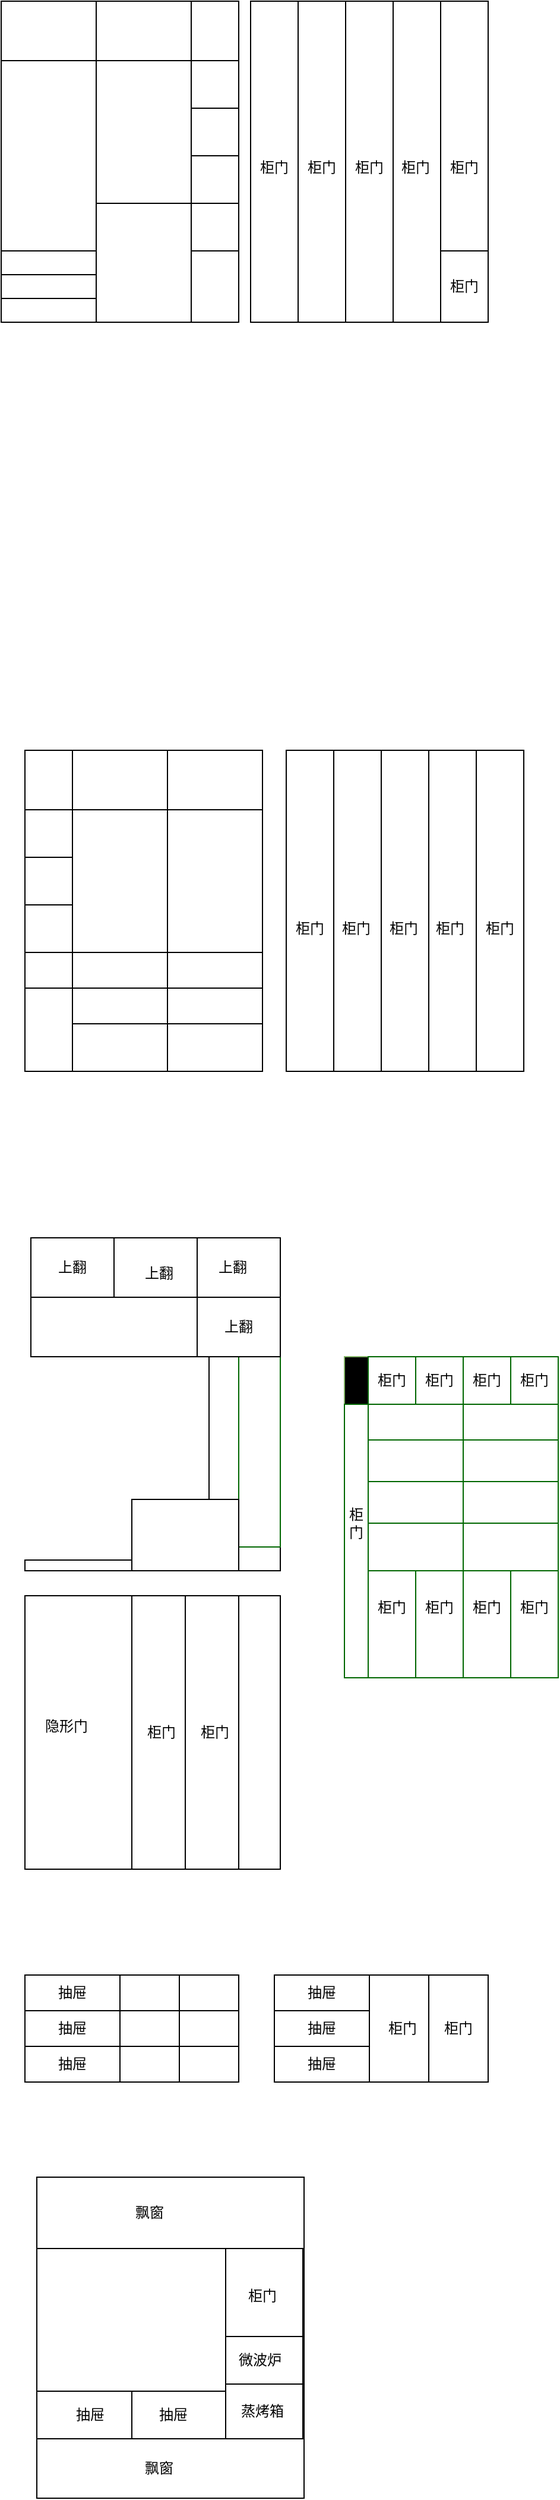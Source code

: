 <mxfile version="21.7.2" type="github">
  <diagram id="jiTWO1YmL6XulRGC9YT3" name="第 1 页">
    <mxGraphModel dx="1331" dy="788" grid="1" gridSize="10" guides="1" tooltips="1" connect="1" arrows="1" fold="1" page="1" pageScale="1" pageWidth="827" pageHeight="1169" math="0" shadow="0">
      <root>
        <mxCell id="0" />
        <mxCell id="1" parent="0" />
        <mxCell id="bLET4j2twnsAtOnIxXIQ-1" value="" style="rounded=0;whiteSpace=wrap;html=1;" parent="1" vertex="1">
          <mxGeometry x="130" y="50" width="80" height="270" as="geometry" />
        </mxCell>
        <mxCell id="bLET4j2twnsAtOnIxXIQ-2" value="" style="rounded=0;whiteSpace=wrap;html=1;" parent="1" vertex="1">
          <mxGeometry x="210" y="50" width="80" height="270" as="geometry" />
        </mxCell>
        <mxCell id="bLET4j2twnsAtOnIxXIQ-4" value="" style="rounded=0;whiteSpace=wrap;html=1;" parent="1" vertex="1">
          <mxGeometry x="290" y="50" width="40" height="270" as="geometry" />
        </mxCell>
        <mxCell id="bLET4j2twnsAtOnIxXIQ-5" value="" style="rounded=0;whiteSpace=wrap;html=1;" parent="1" vertex="1">
          <mxGeometry x="130" y="50" width="80" height="50" as="geometry" />
        </mxCell>
        <mxCell id="bLET4j2twnsAtOnIxXIQ-6" value="" style="rounded=0;whiteSpace=wrap;html=1;" parent="1" vertex="1">
          <mxGeometry x="210" y="50" width="80" height="50" as="geometry" />
        </mxCell>
        <mxCell id="bLET4j2twnsAtOnIxXIQ-7" value="" style="rounded=0;whiteSpace=wrap;html=1;" parent="1" vertex="1">
          <mxGeometry x="290" y="50" width="40" height="50" as="geometry" />
        </mxCell>
        <mxCell id="bLET4j2twnsAtOnIxXIQ-9" value="" style="rounded=0;whiteSpace=wrap;html=1;" parent="1" vertex="1">
          <mxGeometry x="130" y="300" width="80" height="20" as="geometry" />
        </mxCell>
        <mxCell id="bLET4j2twnsAtOnIxXIQ-10" value="" style="rounded=0;whiteSpace=wrap;html=1;" parent="1" vertex="1">
          <mxGeometry x="210" y="220" width="80" height="100" as="geometry" />
        </mxCell>
        <mxCell id="bLET4j2twnsAtOnIxXIQ-11" value="" style="rounded=0;whiteSpace=wrap;html=1;" parent="1" vertex="1">
          <mxGeometry x="130" y="280" width="80" height="20" as="geometry" />
        </mxCell>
        <mxCell id="bLET4j2twnsAtOnIxXIQ-12" value="" style="rounded=0;whiteSpace=wrap;html=1;" parent="1" vertex="1">
          <mxGeometry x="130" y="260" width="80" height="20" as="geometry" />
        </mxCell>
        <mxCell id="bLET4j2twnsAtOnIxXIQ-13" value="" style="rounded=0;whiteSpace=wrap;html=1;" parent="1" vertex="1">
          <mxGeometry x="290" y="260" width="40" height="60" as="geometry" />
        </mxCell>
        <mxCell id="bLET4j2twnsAtOnIxXIQ-14" value="" style="rounded=0;whiteSpace=wrap;html=1;" parent="1" vertex="1">
          <mxGeometry x="290" y="220" width="40" height="40" as="geometry" />
        </mxCell>
        <mxCell id="bLET4j2twnsAtOnIxXIQ-15" value="" style="rounded=0;whiteSpace=wrap;html=1;" parent="1" vertex="1">
          <mxGeometry x="290" y="180" width="40" height="40" as="geometry" />
        </mxCell>
        <mxCell id="bLET4j2twnsAtOnIxXIQ-16" value="" style="rounded=0;whiteSpace=wrap;html=1;" parent="1" vertex="1">
          <mxGeometry x="290" y="140" width="40" height="40" as="geometry" />
        </mxCell>
        <mxCell id="bLET4j2twnsAtOnIxXIQ-17" value="" style="rounded=0;whiteSpace=wrap;html=1;" parent="1" vertex="1">
          <mxGeometry x="290" y="100" width="40" height="40" as="geometry" />
        </mxCell>
        <mxCell id="bLET4j2twnsAtOnIxXIQ-18" value="" style="rounded=0;whiteSpace=wrap;html=1;" parent="1" vertex="1">
          <mxGeometry x="340" y="50" width="80" height="270" as="geometry" />
        </mxCell>
        <mxCell id="bLET4j2twnsAtOnIxXIQ-19" value="" style="rounded=0;whiteSpace=wrap;html=1;" parent="1" vertex="1">
          <mxGeometry x="420" y="50" width="80" height="270" as="geometry" />
        </mxCell>
        <mxCell id="bLET4j2twnsAtOnIxXIQ-20" value="" style="rounded=0;whiteSpace=wrap;html=1;" parent="1" vertex="1">
          <mxGeometry x="500" y="50" width="40" height="270" as="geometry" />
        </mxCell>
        <mxCell id="bLET4j2twnsAtOnIxXIQ-28" value="" style="rounded=0;whiteSpace=wrap;html=1;" parent="1" vertex="1">
          <mxGeometry x="500" y="260" width="40" height="60" as="geometry" />
        </mxCell>
        <mxCell id="bLET4j2twnsAtOnIxXIQ-33" value="" style="rounded=0;whiteSpace=wrap;html=1;" parent="1" vertex="1">
          <mxGeometry x="340" y="50" width="40" height="270" as="geometry" />
        </mxCell>
        <mxCell id="bLET4j2twnsAtOnIxXIQ-34" value="" style="rounded=0;whiteSpace=wrap;html=1;" parent="1" vertex="1">
          <mxGeometry x="420" y="50" width="40" height="270" as="geometry" />
        </mxCell>
        <mxCell id="bLET4j2twnsAtOnIxXIQ-37" value="" style="rounded=0;whiteSpace=wrap;html=1;" parent="1" vertex="1">
          <mxGeometry x="370" y="680" width="80" height="270" as="geometry" />
        </mxCell>
        <mxCell id="bLET4j2twnsAtOnIxXIQ-38" value="" style="rounded=0;whiteSpace=wrap;html=1;" parent="1" vertex="1">
          <mxGeometry x="450" y="680" width="80" height="270" as="geometry" />
        </mxCell>
        <mxCell id="bLET4j2twnsAtOnIxXIQ-39" value="" style="rounded=0;whiteSpace=wrap;html=1;" parent="1" vertex="1">
          <mxGeometry x="530" y="680" width="40" height="270" as="geometry" />
        </mxCell>
        <mxCell id="bLET4j2twnsAtOnIxXIQ-41" value="" style="rounded=0;whiteSpace=wrap;html=1;" parent="1" vertex="1">
          <mxGeometry x="370" y="680" width="40" height="270" as="geometry" />
        </mxCell>
        <mxCell id="bLET4j2twnsAtOnIxXIQ-42" value="" style="rounded=0;whiteSpace=wrap;html=1;" parent="1" vertex="1">
          <mxGeometry x="450" y="680" width="40" height="270" as="geometry" />
        </mxCell>
        <mxCell id="bLET4j2twnsAtOnIxXIQ-43" value="" style="rounded=0;whiteSpace=wrap;html=1;" parent="1" vertex="1">
          <mxGeometry x="190" y="680" width="80" height="270" as="geometry" />
        </mxCell>
        <mxCell id="bLET4j2twnsAtOnIxXIQ-44" value="" style="rounded=0;whiteSpace=wrap;html=1;" parent="1" vertex="1">
          <mxGeometry x="270" y="680" width="80" height="270" as="geometry" />
        </mxCell>
        <mxCell id="bLET4j2twnsAtOnIxXIQ-45" value="" style="rounded=0;whiteSpace=wrap;html=1;" parent="1" vertex="1">
          <mxGeometry x="150" y="680" width="40" height="270" as="geometry" />
        </mxCell>
        <mxCell id="bLET4j2twnsAtOnIxXIQ-49" value="" style="rounded=0;whiteSpace=wrap;html=1;" parent="1" vertex="1">
          <mxGeometry x="270" y="680" width="80" height="50" as="geometry" />
        </mxCell>
        <mxCell id="bLET4j2twnsAtOnIxXIQ-50" value="" style="rounded=0;whiteSpace=wrap;html=1;" parent="1" vertex="1">
          <mxGeometry x="190" y="680" width="80" height="50" as="geometry" />
        </mxCell>
        <mxCell id="bLET4j2twnsAtOnIxXIQ-51" value="" style="rounded=0;whiteSpace=wrap;html=1;" parent="1" vertex="1">
          <mxGeometry x="150" y="680" width="40" height="50" as="geometry" />
        </mxCell>
        <mxCell id="bLET4j2twnsAtOnIxXIQ-52" value="" style="rounded=0;whiteSpace=wrap;html=1;" parent="1" vertex="1">
          <mxGeometry x="150" y="880" width="40" height="70" as="geometry" />
        </mxCell>
        <mxCell id="bLET4j2twnsAtOnIxXIQ-53" value="" style="rounded=0;whiteSpace=wrap;html=1;" parent="1" vertex="1">
          <mxGeometry x="150" y="850" width="40" height="30" as="geometry" />
        </mxCell>
        <mxCell id="bLET4j2twnsAtOnIxXIQ-54" value="" style="rounded=0;whiteSpace=wrap;html=1;" parent="1" vertex="1">
          <mxGeometry x="150" y="810" width="40" height="40" as="geometry" />
        </mxCell>
        <mxCell id="bLET4j2twnsAtOnIxXIQ-55" value="" style="rounded=0;whiteSpace=wrap;html=1;" parent="1" vertex="1">
          <mxGeometry x="150" y="770" width="40" height="40" as="geometry" />
        </mxCell>
        <mxCell id="bLET4j2twnsAtOnIxXIQ-56" value="" style="rounded=0;whiteSpace=wrap;html=1;" parent="1" vertex="1">
          <mxGeometry x="150" y="730" width="40" height="40" as="geometry" />
        </mxCell>
        <mxCell id="bLET4j2twnsAtOnIxXIQ-59" value="" style="rounded=0;whiteSpace=wrap;html=1;" parent="1" vertex="1">
          <mxGeometry x="190" y="910" width="80" height="40" as="geometry" />
        </mxCell>
        <mxCell id="bLET4j2twnsAtOnIxXIQ-60" value="" style="rounded=0;whiteSpace=wrap;html=1;" parent="1" vertex="1">
          <mxGeometry x="190" y="880" width="80" height="30" as="geometry" />
        </mxCell>
        <mxCell id="bLET4j2twnsAtOnIxXIQ-61" value="" style="rounded=0;whiteSpace=wrap;html=1;" parent="1" vertex="1">
          <mxGeometry x="190" y="850" width="80" height="30" as="geometry" />
        </mxCell>
        <mxCell id="bLET4j2twnsAtOnIxXIQ-62" value="" style="rounded=0;whiteSpace=wrap;html=1;" parent="1" vertex="1">
          <mxGeometry x="270" y="910" width="80" height="40" as="geometry" />
        </mxCell>
        <mxCell id="bLET4j2twnsAtOnIxXIQ-63" value="" style="rounded=0;whiteSpace=wrap;html=1;" parent="1" vertex="1">
          <mxGeometry x="270" y="880" width="80" height="30" as="geometry" />
        </mxCell>
        <mxCell id="bLET4j2twnsAtOnIxXIQ-64" value="" style="rounded=0;whiteSpace=wrap;html=1;" parent="1" vertex="1">
          <mxGeometry x="270" y="850" width="80" height="30" as="geometry" />
        </mxCell>
        <mxCell id="bLET4j2twnsAtOnIxXIQ-66" value="" style="rounded=0;whiteSpace=wrap;html=1;" parent="1" vertex="1">
          <mxGeometry x="305" y="1190" width="60" height="120" as="geometry" />
        </mxCell>
        <mxCell id="bLET4j2twnsAtOnIxXIQ-67" value="" style="rounded=0;whiteSpace=wrap;html=1;" parent="1" vertex="1">
          <mxGeometry x="330" y="1310" width="35" height="40" as="geometry" />
        </mxCell>
        <mxCell id="bLET4j2twnsAtOnIxXIQ-68" value="" style="rounded=0;whiteSpace=wrap;html=1;" parent="1" vertex="1">
          <mxGeometry x="330" y="1350" width="35" height="20" as="geometry" />
        </mxCell>
        <mxCell id="bLET4j2twnsAtOnIxXIQ-69" value="" style="rounded=0;whiteSpace=wrap;html=1;strokeColor=#006600;" parent="1" vertex="1">
          <mxGeometry x="330" y="1190" width="35" height="160" as="geometry" />
        </mxCell>
        <mxCell id="bLET4j2twnsAtOnIxXIQ-70" value="" style="rounded=0;whiteSpace=wrap;html=1;" parent="1" vertex="1">
          <mxGeometry x="240" y="1310" width="90" height="60" as="geometry" />
        </mxCell>
        <mxCell id="bLET4j2twnsAtOnIxXIQ-71" value="" style="rounded=0;whiteSpace=wrap;html=1;" parent="1" vertex="1">
          <mxGeometry x="419" y="1190" width="180" height="270" as="geometry" />
        </mxCell>
        <mxCell id="bLET4j2twnsAtOnIxXIQ-72" value="" style="rounded=0;whiteSpace=wrap;html=1;strokeColor=#82b366;fillColor=#000000;" parent="1" vertex="1">
          <mxGeometry x="419" y="1190" width="20" height="40" as="geometry" />
        </mxCell>
        <mxCell id="bLET4j2twnsAtOnIxXIQ-73" value="" style="rounded=0;whiteSpace=wrap;html=1;strokeColor=#006600;" parent="1" vertex="1">
          <mxGeometry x="419" y="1230" width="20" height="230" as="geometry" />
        </mxCell>
        <mxCell id="bLET4j2twnsAtOnIxXIQ-74" value="" style="rounded=0;whiteSpace=wrap;html=1;strokeColor=#006600;" parent="1" vertex="1">
          <mxGeometry x="439" y="1190" width="40" height="40" as="geometry" />
        </mxCell>
        <mxCell id="bLET4j2twnsAtOnIxXIQ-75" value="" style="rounded=0;whiteSpace=wrap;html=1;strokeColor=#006600;" parent="1" vertex="1">
          <mxGeometry x="479" y="1190" width="40" height="40" as="geometry" />
        </mxCell>
        <mxCell id="bLET4j2twnsAtOnIxXIQ-76" value="" style="rounded=0;whiteSpace=wrap;html=1;strokeColor=#006600;" parent="1" vertex="1">
          <mxGeometry x="519" y="1190" width="40" height="40" as="geometry" />
        </mxCell>
        <mxCell id="bLET4j2twnsAtOnIxXIQ-77" value="" style="rounded=0;whiteSpace=wrap;html=1;strokeColor=#006600;" parent="1" vertex="1">
          <mxGeometry x="559" y="1190" width="40" height="40" as="geometry" />
        </mxCell>
        <mxCell id="bLET4j2twnsAtOnIxXIQ-78" value="" style="rounded=0;whiteSpace=wrap;html=1;strokeColor=#006600;" parent="1" vertex="1">
          <mxGeometry x="439" y="1370" width="160" height="90" as="geometry" />
        </mxCell>
        <mxCell id="bLET4j2twnsAtOnIxXIQ-79" value="" style="rounded=0;whiteSpace=wrap;html=1;strokeColor=#006600;" parent="1" vertex="1">
          <mxGeometry x="439" y="1330" width="80" height="40" as="geometry" />
        </mxCell>
        <mxCell id="bLET4j2twnsAtOnIxXIQ-80" value="" style="rounded=0;whiteSpace=wrap;html=1;strokeColor=#006600;" parent="1" vertex="1">
          <mxGeometry x="519" y="1330" width="80" height="40" as="geometry" />
        </mxCell>
        <mxCell id="bLET4j2twnsAtOnIxXIQ-81" value="" style="rounded=0;whiteSpace=wrap;html=1;strokeColor=#006600;" parent="1" vertex="1">
          <mxGeometry x="439" y="1295" width="80" height="35" as="geometry" />
        </mxCell>
        <mxCell id="bLET4j2twnsAtOnIxXIQ-82" value="" style="rounded=0;whiteSpace=wrap;html=1;strokeColor=#006600;" parent="1" vertex="1">
          <mxGeometry x="519" y="1295" width="80" height="35" as="geometry" />
        </mxCell>
        <mxCell id="bLET4j2twnsAtOnIxXIQ-83" value="" style="rounded=0;whiteSpace=wrap;html=1;strokeColor=#006600;" parent="1" vertex="1">
          <mxGeometry x="439" y="1260" width="80" height="35" as="geometry" />
        </mxCell>
        <mxCell id="bLET4j2twnsAtOnIxXIQ-84" value="" style="rounded=0;whiteSpace=wrap;html=1;strokeColor=#006600;" parent="1" vertex="1">
          <mxGeometry x="519" y="1260" width="80" height="35" as="geometry" />
        </mxCell>
        <mxCell id="bLET4j2twnsAtOnIxXIQ-85" value="" style="rounded=0;whiteSpace=wrap;html=1;strokeColor=#006600;" parent="1" vertex="1">
          <mxGeometry x="439" y="1230" width="80" height="30" as="geometry" />
        </mxCell>
        <mxCell id="bLET4j2twnsAtOnIxXIQ-86" value="" style="rounded=0;whiteSpace=wrap;html=1;strokeColor=#006600;" parent="1" vertex="1">
          <mxGeometry x="519" y="1230" width="80" height="30" as="geometry" />
        </mxCell>
        <mxCell id="bLET4j2twnsAtOnIxXIQ-87" value="" style="rounded=0;whiteSpace=wrap;html=1;strokeColor=#006600;" parent="1" vertex="1">
          <mxGeometry x="439" y="1370" width="40" height="90" as="geometry" />
        </mxCell>
        <mxCell id="bLET4j2twnsAtOnIxXIQ-88" value="" style="rounded=0;whiteSpace=wrap;html=1;strokeColor=#006600;" parent="1" vertex="1">
          <mxGeometry x="479" y="1370" width="40" height="90" as="geometry" />
        </mxCell>
        <mxCell id="bLET4j2twnsAtOnIxXIQ-89" value="" style="rounded=0;whiteSpace=wrap;html=1;strokeColor=#006600;" parent="1" vertex="1">
          <mxGeometry x="519" y="1370" width="40" height="90" as="geometry" />
        </mxCell>
        <mxCell id="bLET4j2twnsAtOnIxXIQ-90" value="" style="rounded=0;whiteSpace=wrap;html=1;strokeColor=#006600;" parent="1" vertex="1">
          <mxGeometry x="559" y="1370" width="40" height="90" as="geometry" />
        </mxCell>
        <mxCell id="bLET4j2twnsAtOnIxXIQ-91" value="柜门" style="text;html=1;strokeColor=none;fillColor=none;align=center;verticalAlign=middle;whiteSpace=wrap;rounded=0;" parent="1" vertex="1">
          <mxGeometry x="439" y="1391" width="40" height="20" as="geometry" />
        </mxCell>
        <mxCell id="bLET4j2twnsAtOnIxXIQ-92" value="柜门" style="text;html=1;strokeColor=none;fillColor=none;align=center;verticalAlign=middle;whiteSpace=wrap;rounded=0;" parent="1" vertex="1">
          <mxGeometry x="479" y="1391" width="40" height="20" as="geometry" />
        </mxCell>
        <mxCell id="bLET4j2twnsAtOnIxXIQ-93" value="柜门" style="text;html=1;strokeColor=none;fillColor=none;align=center;verticalAlign=middle;whiteSpace=wrap;rounded=0;" parent="1" vertex="1">
          <mxGeometry x="519" y="1391" width="40" height="20" as="geometry" />
        </mxCell>
        <mxCell id="bLET4j2twnsAtOnIxXIQ-94" value="柜门" style="text;html=1;strokeColor=none;fillColor=none;align=center;verticalAlign=middle;whiteSpace=wrap;rounded=0;" parent="1" vertex="1">
          <mxGeometry x="559" y="1391" width="40" height="20" as="geometry" />
        </mxCell>
        <mxCell id="bLET4j2twnsAtOnIxXIQ-95" value="柜门" style="text;html=1;strokeColor=none;fillColor=none;align=center;verticalAlign=middle;whiteSpace=wrap;rounded=0;" parent="1" vertex="1">
          <mxGeometry x="439" y="1200" width="40" height="20" as="geometry" />
        </mxCell>
        <mxCell id="bLET4j2twnsAtOnIxXIQ-96" value="柜门" style="text;html=1;strokeColor=none;fillColor=none;align=center;verticalAlign=middle;whiteSpace=wrap;rounded=0;" parent="1" vertex="1">
          <mxGeometry x="479" y="1200" width="40" height="20" as="geometry" />
        </mxCell>
        <mxCell id="bLET4j2twnsAtOnIxXIQ-97" value="柜门" style="text;html=1;strokeColor=none;fillColor=none;align=center;verticalAlign=middle;whiteSpace=wrap;rounded=0;" parent="1" vertex="1">
          <mxGeometry x="519" y="1200" width="40" height="20" as="geometry" />
        </mxCell>
        <mxCell id="bLET4j2twnsAtOnIxXIQ-98" value="柜门" style="text;html=1;strokeColor=none;fillColor=none;align=center;verticalAlign=middle;whiteSpace=wrap;rounded=0;" parent="1" vertex="1">
          <mxGeometry x="559" y="1200" width="40" height="20" as="geometry" />
        </mxCell>
        <mxCell id="bLET4j2twnsAtOnIxXIQ-99" value="柜门" style="text;html=1;strokeColor=none;fillColor=none;align=center;verticalAlign=middle;whiteSpace=wrap;rounded=0;" parent="1" vertex="1">
          <mxGeometry x="419" y="1320" width="20" height="20" as="geometry" />
        </mxCell>
        <mxCell id="bLET4j2twnsAtOnIxXIQ-101" value="" style="rounded=0;whiteSpace=wrap;html=1;strokeColor=#000000;fillColor=#FFFFFF;" parent="1" vertex="1">
          <mxGeometry x="240" y="1391" width="125" height="230" as="geometry" />
        </mxCell>
        <mxCell id="bLET4j2twnsAtOnIxXIQ-102" value="" style="rounded=0;whiteSpace=wrap;html=1;strokeColor=#000000;fillColor=#FFFFFF;" parent="1" vertex="1">
          <mxGeometry x="150" y="1361" width="90" height="9" as="geometry" />
        </mxCell>
        <mxCell id="bLET4j2twnsAtOnIxXIQ-103" value="" style="rounded=0;whiteSpace=wrap;html=1;strokeColor=#000000;fillColor=#FFFFFF;" parent="1" vertex="1">
          <mxGeometry x="150" y="1391" width="90" height="230" as="geometry" />
        </mxCell>
        <mxCell id="bLET4j2twnsAtOnIxXIQ-104" value="" style="rounded=0;whiteSpace=wrap;html=1;strokeColor=#000000;fillColor=#FFFFFF;" parent="1" vertex="1">
          <mxGeometry x="240" y="1391" width="90" height="230" as="geometry" />
        </mxCell>
        <mxCell id="bLET4j2twnsAtOnIxXIQ-105" value="" style="rounded=0;whiteSpace=wrap;html=1;strokeColor=#000000;fillColor=#FFFFFF;" parent="1" vertex="1">
          <mxGeometry x="240" y="1391" width="45" height="230" as="geometry" />
        </mxCell>
        <mxCell id="bLET4j2twnsAtOnIxXIQ-106" value="隐形门" style="text;html=1;strokeColor=none;fillColor=none;align=center;verticalAlign=middle;whiteSpace=wrap;rounded=0;" parent="1" vertex="1">
          <mxGeometry x="165" y="1491" width="40" height="20" as="geometry" />
        </mxCell>
        <mxCell id="bLET4j2twnsAtOnIxXIQ-107" value="柜门" style="text;html=1;strokeColor=none;fillColor=none;align=center;verticalAlign=middle;whiteSpace=wrap;rounded=0;" parent="1" vertex="1">
          <mxGeometry x="290" y="1496" width="40" height="20" as="geometry" />
        </mxCell>
        <mxCell id="bLET4j2twnsAtOnIxXIQ-108" value="柜门" style="text;html=1;strokeColor=none;fillColor=none;align=center;verticalAlign=middle;whiteSpace=wrap;rounded=0;" parent="1" vertex="1">
          <mxGeometry x="245" y="1496" width="40" height="20" as="geometry" />
        </mxCell>
        <mxCell id="bLET4j2twnsAtOnIxXIQ-110" value="" style="rounded=0;whiteSpace=wrap;html=1;strokeColor=#000000;fillColor=#FFFFFF;" parent="1" vertex="1">
          <mxGeometry x="155" y="1140" width="210" height="50" as="geometry" />
        </mxCell>
        <mxCell id="bLET4j2twnsAtOnIxXIQ-111" value="" style="rounded=0;whiteSpace=wrap;html=1;strokeColor=#000000;fillColor=#FFFFFF;" parent="1" vertex="1">
          <mxGeometry x="155" y="1090" width="210" height="50" as="geometry" />
        </mxCell>
        <mxCell id="bLET4j2twnsAtOnIxXIQ-112" value="" style="rounded=0;whiteSpace=wrap;html=1;strokeColor=#000000;fillColor=#FFFFFF;" parent="1" vertex="1">
          <mxGeometry x="155" y="1090" width="70" height="50" as="geometry" />
        </mxCell>
        <mxCell id="bLET4j2twnsAtOnIxXIQ-113" value="" style="rounded=0;whiteSpace=wrap;html=1;strokeColor=#000000;fillColor=#FFFFFF;" parent="1" vertex="1">
          <mxGeometry x="225" y="1090" width="70" height="50" as="geometry" />
        </mxCell>
        <mxCell id="bLET4j2twnsAtOnIxXIQ-114" value="" style="rounded=0;whiteSpace=wrap;html=1;strokeColor=#000000;fillColor=#FFFFFF;" parent="1" vertex="1">
          <mxGeometry x="295" y="1090" width="70" height="50" as="geometry" />
        </mxCell>
        <mxCell id="bLET4j2twnsAtOnIxXIQ-115" value="" style="rounded=0;whiteSpace=wrap;html=1;strokeColor=#000000;fillColor=#FFFFFF;" parent="1" vertex="1">
          <mxGeometry x="295" y="1140" width="70" height="50" as="geometry" />
        </mxCell>
        <mxCell id="bLET4j2twnsAtOnIxXIQ-116" value="柜门" style="text;html=1;strokeColor=none;fillColor=none;align=center;verticalAlign=middle;whiteSpace=wrap;rounded=0;" parent="1" vertex="1">
          <mxGeometry x="340" y="180" width="40" height="20" as="geometry" />
        </mxCell>
        <mxCell id="bLET4j2twnsAtOnIxXIQ-117" value="柜门" style="text;html=1;strokeColor=none;fillColor=none;align=center;verticalAlign=middle;whiteSpace=wrap;rounded=0;" parent="1" vertex="1">
          <mxGeometry x="380" y="180" width="40" height="20" as="geometry" />
        </mxCell>
        <mxCell id="bLET4j2twnsAtOnIxXIQ-118" value="柜门" style="text;html=1;strokeColor=none;fillColor=none;align=center;verticalAlign=middle;whiteSpace=wrap;rounded=0;" parent="1" vertex="1">
          <mxGeometry x="420" y="180" width="40" height="20" as="geometry" />
        </mxCell>
        <mxCell id="bLET4j2twnsAtOnIxXIQ-119" value="柜门" style="text;html=1;strokeColor=none;fillColor=none;align=center;verticalAlign=middle;whiteSpace=wrap;rounded=0;" parent="1" vertex="1">
          <mxGeometry x="500" y="180" width="40" height="20" as="geometry" />
        </mxCell>
        <mxCell id="bLET4j2twnsAtOnIxXIQ-120" value="柜门" style="text;html=1;strokeColor=none;fillColor=none;align=center;verticalAlign=middle;whiteSpace=wrap;rounded=0;" parent="1" vertex="1">
          <mxGeometry x="459" y="180" width="40" height="20" as="geometry" />
        </mxCell>
        <mxCell id="bLET4j2twnsAtOnIxXIQ-121" value="柜门" style="text;html=1;strokeColor=none;fillColor=none;align=center;verticalAlign=middle;whiteSpace=wrap;rounded=0;" parent="1" vertex="1">
          <mxGeometry x="500" y="280" width="40" height="20" as="geometry" />
        </mxCell>
        <mxCell id="bLET4j2twnsAtOnIxXIQ-122" value="柜门" style="text;html=1;strokeColor=none;fillColor=none;align=center;verticalAlign=middle;whiteSpace=wrap;rounded=0;" parent="1" vertex="1">
          <mxGeometry x="370" y="820" width="40" height="20" as="geometry" />
        </mxCell>
        <mxCell id="bLET4j2twnsAtOnIxXIQ-123" value="柜门" style="text;html=1;strokeColor=none;fillColor=none;align=center;verticalAlign=middle;whiteSpace=wrap;rounded=0;" parent="1" vertex="1">
          <mxGeometry x="409" y="820" width="40" height="20" as="geometry" />
        </mxCell>
        <mxCell id="bLET4j2twnsAtOnIxXIQ-124" value="柜门" style="text;html=1;strokeColor=none;fillColor=none;align=center;verticalAlign=middle;whiteSpace=wrap;rounded=0;" parent="1" vertex="1">
          <mxGeometry x="449" y="820" width="40" height="20" as="geometry" />
        </mxCell>
        <mxCell id="bLET4j2twnsAtOnIxXIQ-125" value="柜门" style="text;html=1;strokeColor=none;fillColor=none;align=center;verticalAlign=middle;whiteSpace=wrap;rounded=0;" parent="1" vertex="1">
          <mxGeometry x="488" y="820" width="40" height="20" as="geometry" />
        </mxCell>
        <mxCell id="bLET4j2twnsAtOnIxXIQ-126" value="柜门" style="text;html=1;strokeColor=none;fillColor=none;align=center;verticalAlign=middle;whiteSpace=wrap;rounded=0;" parent="1" vertex="1">
          <mxGeometry x="530" y="820" width="40" height="20" as="geometry" />
        </mxCell>
        <mxCell id="bLET4j2twnsAtOnIxXIQ-127" value="上翻" style="text;html=1;strokeColor=none;fillColor=none;align=center;verticalAlign=middle;whiteSpace=wrap;rounded=0;" parent="1" vertex="1">
          <mxGeometry x="305" y="1105" width="40" height="20" as="geometry" />
        </mxCell>
        <mxCell id="bLET4j2twnsAtOnIxXIQ-128" value="上翻" style="text;html=1;strokeColor=none;fillColor=none;align=center;verticalAlign=middle;whiteSpace=wrap;rounded=0;" parent="1" vertex="1">
          <mxGeometry x="170" y="1105" width="40" height="20" as="geometry" />
        </mxCell>
        <mxCell id="bLET4j2twnsAtOnIxXIQ-129" value="上翻" style="text;html=1;strokeColor=none;fillColor=none;align=center;verticalAlign=middle;whiteSpace=wrap;rounded=0;" parent="1" vertex="1">
          <mxGeometry x="242.5" y="1110" width="40" height="20" as="geometry" />
        </mxCell>
        <mxCell id="bLET4j2twnsAtOnIxXIQ-130" value="上翻" style="text;html=1;strokeColor=none;fillColor=none;align=center;verticalAlign=middle;whiteSpace=wrap;rounded=0;" parent="1" vertex="1">
          <mxGeometry x="310" y="1155" width="40" height="20" as="geometry" />
        </mxCell>
        <mxCell id="bLET4j2twnsAtOnIxXIQ-131" value="" style="rounded=0;whiteSpace=wrap;html=1;strokeColor=#000000;fillColor=#FFFFFF;" parent="1" vertex="1">
          <mxGeometry x="150" y="1710" width="180" height="90" as="geometry" />
        </mxCell>
        <mxCell id="bLET4j2twnsAtOnIxXIQ-132" value="" style="rounded=0;whiteSpace=wrap;html=1;strokeColor=#000000;fillColor=#FFFFFF;" parent="1" vertex="1">
          <mxGeometry x="150" y="1710" width="80" height="30" as="geometry" />
        </mxCell>
        <mxCell id="bLET4j2twnsAtOnIxXIQ-133" value="" style="rounded=0;whiteSpace=wrap;html=1;strokeColor=#000000;fillColor=#FFFFFF;" parent="1" vertex="1">
          <mxGeometry x="150" y="1740" width="80" height="30" as="geometry" />
        </mxCell>
        <mxCell id="bLET4j2twnsAtOnIxXIQ-134" value="" style="rounded=0;whiteSpace=wrap;html=1;strokeColor=#000000;fillColor=#FFFFFF;" parent="1" vertex="1">
          <mxGeometry x="150" y="1770" width="80" height="30" as="geometry" />
        </mxCell>
        <mxCell id="bLET4j2twnsAtOnIxXIQ-135" value="" style="rounded=0;whiteSpace=wrap;html=1;strokeColor=#000000;fillColor=#FFFFFF;" parent="1" vertex="1">
          <mxGeometry x="230" y="1710" width="50" height="30" as="geometry" />
        </mxCell>
        <mxCell id="bLET4j2twnsAtOnIxXIQ-136" value="" style="rounded=0;whiteSpace=wrap;html=1;strokeColor=#000000;fillColor=#FFFFFF;" parent="1" vertex="1">
          <mxGeometry x="230" y="1740" width="50" height="30" as="geometry" />
        </mxCell>
        <mxCell id="bLET4j2twnsAtOnIxXIQ-137" value="" style="rounded=0;whiteSpace=wrap;html=1;strokeColor=#000000;fillColor=#FFFFFF;" parent="1" vertex="1">
          <mxGeometry x="230" y="1770" width="50" height="30" as="geometry" />
        </mxCell>
        <mxCell id="bLET4j2twnsAtOnIxXIQ-138" value="" style="rounded=0;whiteSpace=wrap;html=1;strokeColor=#000000;fillColor=#FFFFFF;" parent="1" vertex="1">
          <mxGeometry x="280" y="1710" width="50" height="30" as="geometry" />
        </mxCell>
        <mxCell id="bLET4j2twnsAtOnIxXIQ-139" value="" style="rounded=0;whiteSpace=wrap;html=1;strokeColor=#000000;fillColor=#FFFFFF;" parent="1" vertex="1">
          <mxGeometry x="280" y="1740" width="50" height="30" as="geometry" />
        </mxCell>
        <mxCell id="bLET4j2twnsAtOnIxXIQ-140" value="" style="rounded=0;whiteSpace=wrap;html=1;strokeColor=#000000;fillColor=#FFFFFF;" parent="1" vertex="1">
          <mxGeometry x="280" y="1770" width="50" height="30" as="geometry" />
        </mxCell>
        <mxCell id="bLET4j2twnsAtOnIxXIQ-141" value="抽屉" style="text;html=1;strokeColor=none;fillColor=none;align=center;verticalAlign=middle;whiteSpace=wrap;rounded=0;" parent="1" vertex="1">
          <mxGeometry x="170" y="1715" width="40" height="20" as="geometry" />
        </mxCell>
        <mxCell id="bLET4j2twnsAtOnIxXIQ-142" value="抽屉" style="text;html=1;strokeColor=none;fillColor=none;align=center;verticalAlign=middle;whiteSpace=wrap;rounded=0;" parent="1" vertex="1">
          <mxGeometry x="170" y="1745" width="40" height="20" as="geometry" />
        </mxCell>
        <mxCell id="bLET4j2twnsAtOnIxXIQ-143" value="抽屉" style="text;html=1;strokeColor=none;fillColor=none;align=center;verticalAlign=middle;whiteSpace=wrap;rounded=0;" parent="1" vertex="1">
          <mxGeometry x="170" y="1775" width="40" height="20" as="geometry" />
        </mxCell>
        <mxCell id="bLET4j2twnsAtOnIxXIQ-144" value="" style="rounded=0;whiteSpace=wrap;html=1;strokeColor=#000000;fillColor=#FFFFFF;" parent="1" vertex="1">
          <mxGeometry x="360" y="1710" width="180" height="90" as="geometry" />
        </mxCell>
        <mxCell id="bLET4j2twnsAtOnIxXIQ-145" value="" style="rounded=0;whiteSpace=wrap;html=1;strokeColor=#000000;fillColor=#FFFFFF;" parent="1" vertex="1">
          <mxGeometry x="360" y="1710" width="80" height="30" as="geometry" />
        </mxCell>
        <mxCell id="bLET4j2twnsAtOnIxXIQ-146" value="" style="rounded=0;whiteSpace=wrap;html=1;strokeColor=#000000;fillColor=#FFFFFF;" parent="1" vertex="1">
          <mxGeometry x="360" y="1740" width="80" height="30" as="geometry" />
        </mxCell>
        <mxCell id="bLET4j2twnsAtOnIxXIQ-147" value="" style="rounded=0;whiteSpace=wrap;html=1;strokeColor=#000000;fillColor=#FFFFFF;" parent="1" vertex="1">
          <mxGeometry x="360" y="1770" width="80" height="30" as="geometry" />
        </mxCell>
        <mxCell id="bLET4j2twnsAtOnIxXIQ-153" value="" style="rounded=0;whiteSpace=wrap;html=1;strokeColor=#000000;fillColor=#FFFFFF;" parent="1" vertex="1">
          <mxGeometry x="490" y="1710" width="50" height="90" as="geometry" />
        </mxCell>
        <mxCell id="bLET4j2twnsAtOnIxXIQ-154" value="抽屉" style="text;html=1;strokeColor=none;fillColor=none;align=center;verticalAlign=middle;whiteSpace=wrap;rounded=0;" parent="1" vertex="1">
          <mxGeometry x="380" y="1715" width="40" height="20" as="geometry" />
        </mxCell>
        <mxCell id="bLET4j2twnsAtOnIxXIQ-155" value="抽屉" style="text;html=1;strokeColor=none;fillColor=none;align=center;verticalAlign=middle;whiteSpace=wrap;rounded=0;" parent="1" vertex="1">
          <mxGeometry x="380" y="1745" width="40" height="20" as="geometry" />
        </mxCell>
        <mxCell id="bLET4j2twnsAtOnIxXIQ-156" value="抽屉" style="text;html=1;strokeColor=none;fillColor=none;align=center;verticalAlign=middle;whiteSpace=wrap;rounded=0;" parent="1" vertex="1">
          <mxGeometry x="380" y="1775" width="40" height="20" as="geometry" />
        </mxCell>
        <mxCell id="bLET4j2twnsAtOnIxXIQ-158" value="柜门" style="text;html=1;strokeColor=none;fillColor=none;align=center;verticalAlign=middle;whiteSpace=wrap;rounded=0;" parent="1" vertex="1">
          <mxGeometry x="448" y="1745" width="40" height="20" as="geometry" />
        </mxCell>
        <mxCell id="bLET4j2twnsAtOnIxXIQ-159" value="柜门" style="text;html=1;strokeColor=none;fillColor=none;align=center;verticalAlign=middle;whiteSpace=wrap;rounded=0;" parent="1" vertex="1">
          <mxGeometry x="495" y="1745" width="40" height="20" as="geometry" />
        </mxCell>
        <mxCell id="bLET4j2twnsAtOnIxXIQ-162" value="" style="rounded=0;whiteSpace=wrap;html=1;strokeColor=#000000;fillColor=#FFFFFF;" parent="1" vertex="1">
          <mxGeometry x="160" y="1880" width="225" height="270" as="geometry" />
        </mxCell>
        <mxCell id="bLET4j2twnsAtOnIxXIQ-163" value="" style="rounded=0;whiteSpace=wrap;html=1;strokeColor=#000000;fillColor=#FFFFFF;" parent="1" vertex="1">
          <mxGeometry x="160" y="2100" width="225" height="50" as="geometry" />
        </mxCell>
        <mxCell id="bLET4j2twnsAtOnIxXIQ-164" value="" style="rounded=0;whiteSpace=wrap;html=1;strokeColor=#000000;fillColor=#FFFFFF;" parent="1" vertex="1">
          <mxGeometry x="160" y="1880" width="225" height="60" as="geometry" />
        </mxCell>
        <mxCell id="bLET4j2twnsAtOnIxXIQ-165" value="" style="rounded=0;whiteSpace=wrap;html=1;strokeColor=#000000;fillColor=#FFFFFF;" parent="1" vertex="1">
          <mxGeometry x="160" y="2060" width="160" height="40" as="geometry" />
        </mxCell>
        <mxCell id="bLET4j2twnsAtOnIxXIQ-166" value="" style="rounded=0;whiteSpace=wrap;html=1;strokeColor=#000000;fillColor=#FFFFFF;" parent="1" vertex="1">
          <mxGeometry x="319" y="1940" width="65" height="160" as="geometry" />
        </mxCell>
        <mxCell id="bLET4j2twnsAtOnIxXIQ-167" value="" style="rounded=0;whiteSpace=wrap;html=1;strokeColor=#000000;fillColor=#FFFFFF;" parent="1" vertex="1">
          <mxGeometry x="319" y="2054" width="65" height="46" as="geometry" />
        </mxCell>
        <mxCell id="bLET4j2twnsAtOnIxXIQ-168" value="" style="rounded=0;whiteSpace=wrap;html=1;strokeColor=#000000;fillColor=#FFFFFF;" parent="1" vertex="1">
          <mxGeometry x="319" y="2014" width="65" height="40" as="geometry" />
        </mxCell>
        <mxCell id="bLET4j2twnsAtOnIxXIQ-170" value="飘窗" style="text;html=1;strokeColor=none;fillColor=none;align=center;verticalAlign=middle;whiteSpace=wrap;rounded=0;" parent="1" vertex="1">
          <mxGeometry x="242.5" y="2115" width="40" height="20" as="geometry" />
        </mxCell>
        <mxCell id="bLET4j2twnsAtOnIxXIQ-171" value="飘窗" style="text;html=1;strokeColor=none;fillColor=none;align=center;verticalAlign=middle;whiteSpace=wrap;rounded=0;" parent="1" vertex="1">
          <mxGeometry x="235" y="1900" width="40" height="20" as="geometry" />
        </mxCell>
        <mxCell id="bLET4j2twnsAtOnIxXIQ-172" value="" style="rounded=0;whiteSpace=wrap;html=1;strokeColor=#000000;fillColor=#FFFFFF;" parent="1" vertex="1">
          <mxGeometry x="160" y="2060" width="80" height="40" as="geometry" />
        </mxCell>
        <mxCell id="bLET4j2twnsAtOnIxXIQ-173" value="抽屉" style="text;html=1;strokeColor=none;fillColor=none;align=center;verticalAlign=middle;whiteSpace=wrap;rounded=0;" parent="1" vertex="1">
          <mxGeometry x="185" y="2070" width="40" height="20" as="geometry" />
        </mxCell>
        <mxCell id="bLET4j2twnsAtOnIxXIQ-174" value="抽屉" style="text;html=1;strokeColor=none;fillColor=none;align=center;verticalAlign=middle;whiteSpace=wrap;rounded=0;" parent="1" vertex="1">
          <mxGeometry x="255" y="2070" width="40" height="20" as="geometry" />
        </mxCell>
        <mxCell id="bLET4j2twnsAtOnIxXIQ-176" value="蒸烤箱" style="text;html=1;strokeColor=none;fillColor=none;align=center;verticalAlign=middle;whiteSpace=wrap;rounded=0;" parent="1" vertex="1">
          <mxGeometry x="330" y="2067" width="40" height="20" as="geometry" />
        </mxCell>
        <mxCell id="bLET4j2twnsAtOnIxXIQ-177" value="微波炉" style="text;html=1;strokeColor=none;fillColor=none;align=center;verticalAlign=middle;whiteSpace=wrap;rounded=0;" parent="1" vertex="1">
          <mxGeometry x="327.5" y="2024" width="40" height="20" as="geometry" />
        </mxCell>
        <mxCell id="bLET4j2twnsAtOnIxXIQ-179" value="柜门" style="text;html=1;strokeColor=none;fillColor=none;align=center;verticalAlign=middle;whiteSpace=wrap;rounded=0;" parent="1" vertex="1">
          <mxGeometry x="330" y="1970" width="40" height="20" as="geometry" />
        </mxCell>
      </root>
    </mxGraphModel>
  </diagram>
</mxfile>
